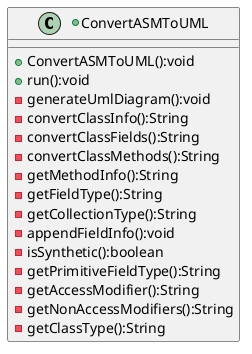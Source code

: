 @startuml
+class ConvertASMToUML{
+ConvertASMToUML():void
+run():void
-generateUmlDiagram():void
-convertClassInfo():String
-convertClassFields():String
-convertClassMethods():String
-getMethodInfo():String
-getFieldType():String
-getCollectionType():String
-appendFieldInfo():void
-isSynthetic():boolean
-getPrimitiveFieldType():String
-getAccessModifier():String
-getNonAccessModifiers():String
-getClassType():String
}
@enduml